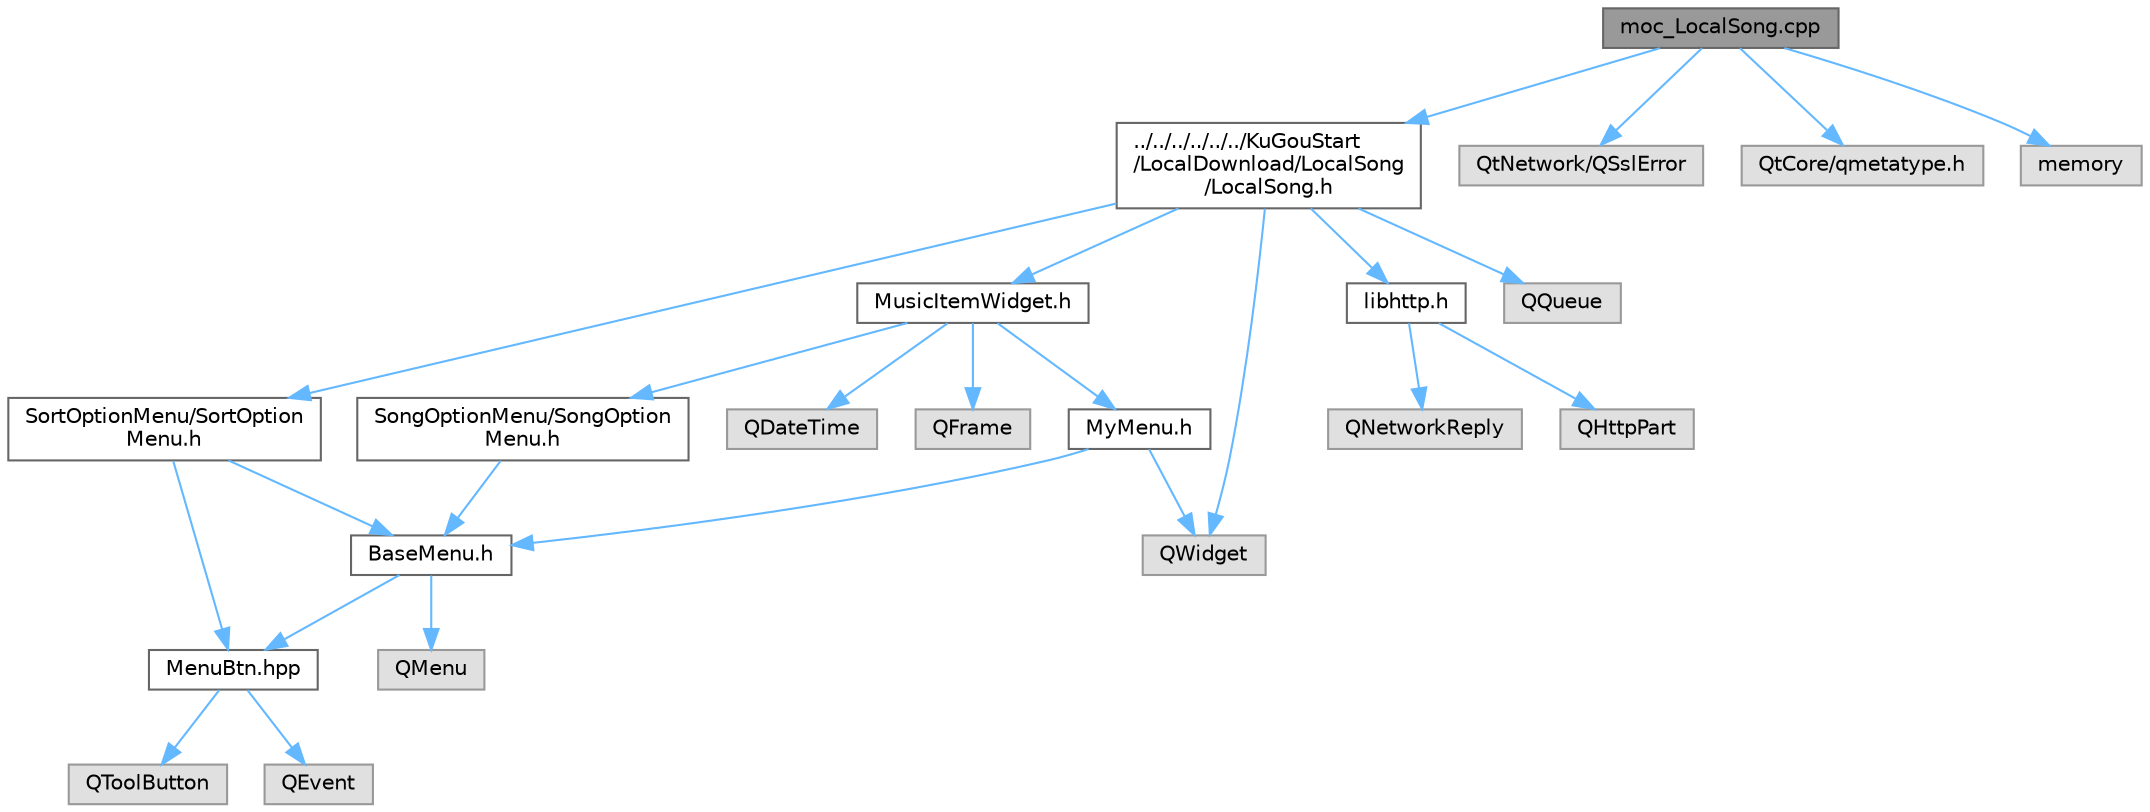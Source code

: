 digraph "moc_LocalSong.cpp"
{
 // LATEX_PDF_SIZE
  bgcolor="transparent";
  edge [fontname=Helvetica,fontsize=10,labelfontname=Helvetica,labelfontsize=10];
  node [fontname=Helvetica,fontsize=10,shape=box,height=0.2,width=0.4];
  Node1 [id="Node000001",label="moc_LocalSong.cpp",height=0.2,width=0.4,color="gray40", fillcolor="grey60", style="filled", fontcolor="black",tooltip=" "];
  Node1 -> Node2 [id="edge1_Node000001_Node000002",color="steelblue1",style="solid",tooltip=" "];
  Node2 [id="Node000002",label="../../../../../../KuGouStart\l/LocalDownload/LocalSong\l/LocalSong.h",height=0.2,width=0.4,color="grey40", fillcolor="white", style="filled",URL="$_local_song_8h.html",tooltip="定义 LocalSong 类，提供本地歌曲管理界面"];
  Node2 -> Node3 [id="edge2_Node000002_Node000003",color="steelblue1",style="solid",tooltip=" "];
  Node3 [id="Node000003",label="MusicItemWidget.h",height=0.2,width=0.4,color="grey40", fillcolor="white", style="filled",URL="$_music_item_widget_8h.html",tooltip="定义 MusicItemWidget 类，提供音乐条目控件功能"];
  Node3 -> Node4 [id="edge3_Node000003_Node000004",color="steelblue1",style="solid",tooltip=" "];
  Node4 [id="Node000004",label="MyMenu.h",height=0.2,width=0.4,color="grey40", fillcolor="white", style="filled",URL="$_my_menu_8h.html",tooltip="定义 MyMenu 类，使用策略模式管理不同类型的菜单"];
  Node4 -> Node5 [id="edge4_Node000004_Node000005",color="steelblue1",style="solid",tooltip=" "];
  Node5 [id="Node000005",label="BaseMenu.h",height=0.2,width=0.4,color="grey40", fillcolor="white", style="filled",URL="$_base_menu_8h.html",tooltip="定义 BaseMenu 类，提供菜单基类功能"];
  Node5 -> Node6 [id="edge5_Node000005_Node000006",color="steelblue1",style="solid",tooltip=" "];
  Node6 [id="Node000006",label="MenuBtn.hpp",height=0.2,width=0.4,color="grey40", fillcolor="white", style="filled",URL="$_menu_btn_8hpp.html",tooltip="定义 MenuBtn 类，提供自定义菜单按钮功能"];
  Node6 -> Node7 [id="edge6_Node000006_Node000007",color="steelblue1",style="solid",tooltip=" "];
  Node7 [id="Node000007",label="QToolButton",height=0.2,width=0.4,color="grey60", fillcolor="#E0E0E0", style="filled",tooltip=" "];
  Node6 -> Node8 [id="edge7_Node000006_Node000008",color="steelblue1",style="solid",tooltip=" "];
  Node8 [id="Node000008",label="QEvent",height=0.2,width=0.4,color="grey60", fillcolor="#E0E0E0", style="filled",tooltip=" "];
  Node5 -> Node9 [id="edge8_Node000005_Node000009",color="steelblue1",style="solid",tooltip=" "];
  Node9 [id="Node000009",label="QMenu",height=0.2,width=0.4,color="grey60", fillcolor="#E0E0E0", style="filled",tooltip=" "];
  Node4 -> Node10 [id="edge9_Node000004_Node000010",color="steelblue1",style="solid",tooltip=" "];
  Node10 [id="Node000010",label="QWidget",height=0.2,width=0.4,color="grey60", fillcolor="#E0E0E0", style="filled",tooltip=" "];
  Node3 -> Node11 [id="edge10_Node000003_Node000011",color="steelblue1",style="solid",tooltip=" "];
  Node11 [id="Node000011",label="SongOptionMenu/SongOption\lMenu.h",height=0.2,width=0.4,color="grey40", fillcolor="white", style="filled",URL="$_song_option_menu_8h.html",tooltip="定义 SongOptionMenu 类，提供歌曲操作选项菜单功能"];
  Node11 -> Node5 [id="edge11_Node000011_Node000005",color="steelblue1",style="solid",tooltip=" "];
  Node3 -> Node12 [id="edge12_Node000003_Node000012",color="steelblue1",style="solid",tooltip=" "];
  Node12 [id="Node000012",label="QDateTime",height=0.2,width=0.4,color="grey60", fillcolor="#E0E0E0", style="filled",tooltip=" "];
  Node3 -> Node13 [id="edge13_Node000003_Node000013",color="steelblue1",style="solid",tooltip=" "];
  Node13 [id="Node000013",label="QFrame",height=0.2,width=0.4,color="grey60", fillcolor="#E0E0E0", style="filled",tooltip=" "];
  Node2 -> Node14 [id="edge14_Node000002_Node000014",color="steelblue1",style="solid",tooltip=" "];
  Node14 [id="Node000014",label="SortOptionMenu/SortOption\lMenu.h",height=0.2,width=0.4,color="grey40", fillcolor="white", style="filled",URL="$_sort_option_menu_8h.html",tooltip="定义 SortOptionMenu 类，提供歌曲排序选项菜单功能"];
  Node14 -> Node5 [id="edge15_Node000014_Node000005",color="steelblue1",style="solid",tooltip=" "];
  Node14 -> Node6 [id="edge16_Node000014_Node000006",color="steelblue1",style="solid",tooltip=" "];
  Node2 -> Node15 [id="edge17_Node000002_Node000015",color="steelblue1",style="solid",tooltip=" "];
  Node15 [id="Node000015",label="libhttp.h",height=0.2,width=0.4,color="grey40", fillcolor="white", style="filled",URL="$libhttp_8h.html",tooltip=" "];
  Node15 -> Node16 [id="edge18_Node000015_Node000016",color="steelblue1",style="solid",tooltip=" "];
  Node16 [id="Node000016",label="QNetworkReply",height=0.2,width=0.4,color="grey60", fillcolor="#E0E0E0", style="filled",tooltip=" "];
  Node15 -> Node17 [id="edge19_Node000015_Node000017",color="steelblue1",style="solid",tooltip=" "];
  Node17 [id="Node000017",label="QHttpPart",height=0.2,width=0.4,color="grey60", fillcolor="#E0E0E0", style="filled",tooltip=" "];
  Node2 -> Node18 [id="edge20_Node000002_Node000018",color="steelblue1",style="solid",tooltip=" "];
  Node18 [id="Node000018",label="QQueue",height=0.2,width=0.4,color="grey60", fillcolor="#E0E0E0", style="filled",tooltip=" "];
  Node2 -> Node10 [id="edge21_Node000002_Node000010",color="steelblue1",style="solid",tooltip=" "];
  Node1 -> Node19 [id="edge22_Node000001_Node000019",color="steelblue1",style="solid",tooltip=" "];
  Node19 [id="Node000019",label="QtNetwork/QSslError",height=0.2,width=0.4,color="grey60", fillcolor="#E0E0E0", style="filled",tooltip=" "];
  Node1 -> Node20 [id="edge23_Node000001_Node000020",color="steelblue1",style="solid",tooltip=" "];
  Node20 [id="Node000020",label="QtCore/qmetatype.h",height=0.2,width=0.4,color="grey60", fillcolor="#E0E0E0", style="filled",tooltip=" "];
  Node1 -> Node21 [id="edge24_Node000001_Node000021",color="steelblue1",style="solid",tooltip=" "];
  Node21 [id="Node000021",label="memory",height=0.2,width=0.4,color="grey60", fillcolor="#E0E0E0", style="filled",tooltip=" "];
}
